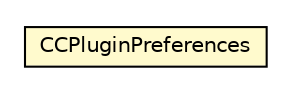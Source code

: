 #!/usr/local/bin/dot
#
# Class diagram 
# Generated by UMLGraph version 5.1 (http://www.umlgraph.org/)
#

digraph G {
	edge [fontname="Helvetica",fontsize=10,labelfontname="Helvetica",labelfontsize=10];
	node [fontname="Helvetica",fontsize=10,shape=plaintext];
	nodesep=0.25;
	ranksep=0.5;
	// net.sf.commonclipse.CCPluginPreferences
	c176 [label=<<table title="net.sf.commonclipse.CCPluginPreferences" border="0" cellborder="1" cellspacing="0" cellpadding="2" port="p" bgcolor="lemonChiffon" href="./CCPluginPreferences.html">
		<tr><td><table border="0" cellspacing="0" cellpadding="1">
<tr><td align="center" balign="center"> CCPluginPreferences </td></tr>
		</table></td></tr>
		</table>>, fontname="Helvetica", fontcolor="black", fontsize=10.0];
}

